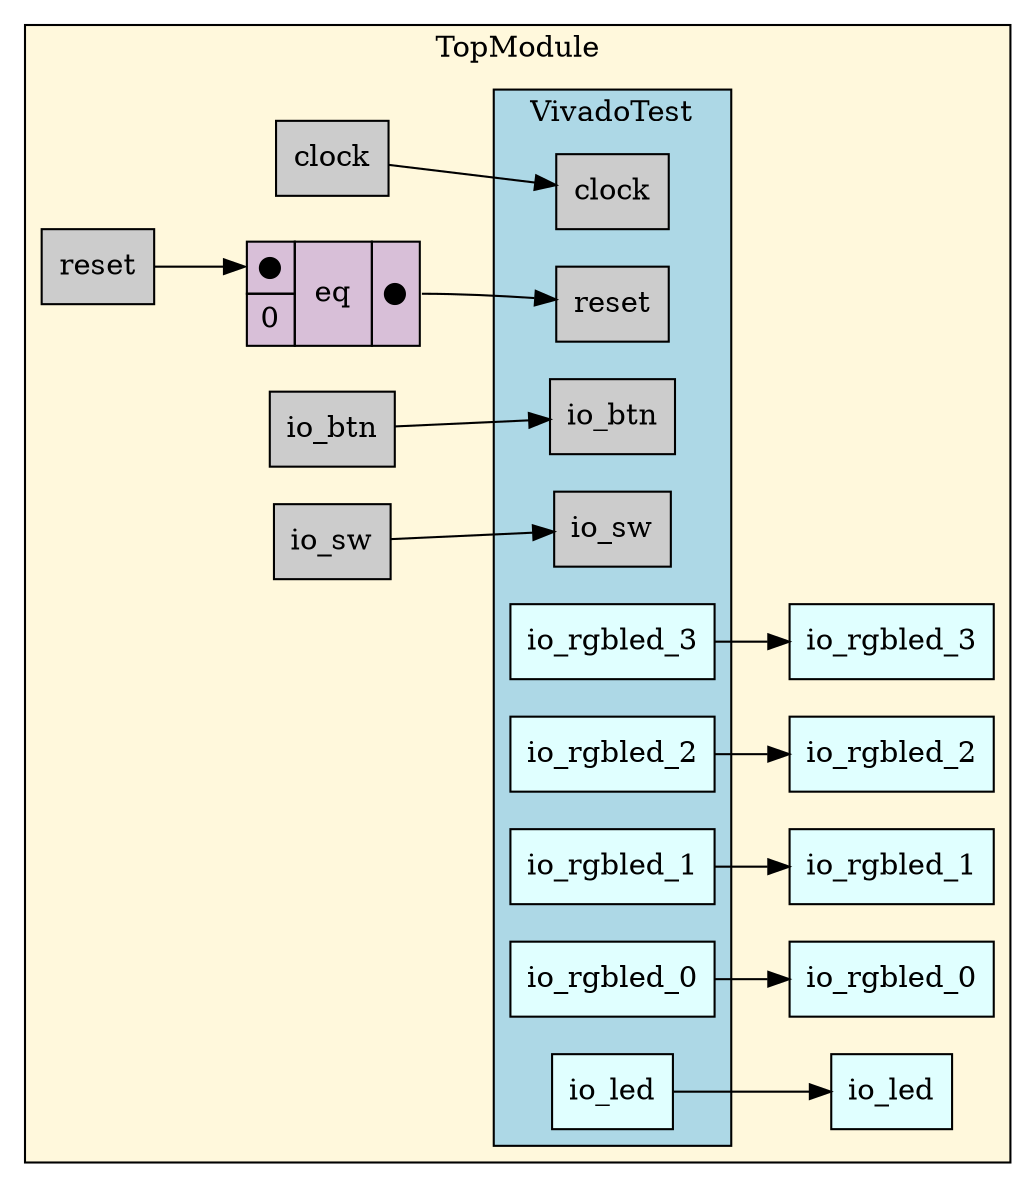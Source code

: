 digraph TopModule {
stylesheet = "styles.css"
rankdir="LR" 

subgraph cluster_TopModule {
  label="TopModule"
  URL=""
  bgcolor="#FFF8DC"
  cluster_TopModule_clock [shape = "rectangle" style="filled" fillcolor="#CCCCCC" label="clock" rank="0"]
     
cluster_TopModule_reset [shape = "rectangle" style="filled" fillcolor="#CCCCCC" label="reset" rank="0"]
     
cluster_TopModule_io_btn [shape = "rectangle" style="filled" fillcolor="#CCCCCC" label="io_btn" rank="0"]
     
cluster_TopModule_io_sw [shape = "rectangle" style="filled" fillcolor="#CCCCCC" label="io_sw" rank="0"]
     
cluster_TopModule_io_led [shape = "rectangle" style="filled" fillcolor="#E0FFFF" label="io_led" rank="1000"]
     
cluster_TopModule_io_rgbled_0 [shape = "rectangle" style="filled" fillcolor="#E0FFFF" label="io_rgbled_0" rank="1000"]
     
cluster_TopModule_io_rgbled_1 [shape = "rectangle" style="filled" fillcolor="#E0FFFF" label="io_rgbled_1" rank="1000"]
     
cluster_TopModule_io_rgbled_2 [shape = "rectangle" style="filled" fillcolor="#E0FFFF" label="io_rgbled_2" rank="1000"]
     
cluster_TopModule_io_rgbled_3 [shape = "rectangle" style="filled" fillcolor="#E0FFFF" label="io_rgbled_3" rank="1000"]
     

subgraph cluster_TopModule_VivadoTest {
  label="VivadoTest"
  URL="VivadoTest.dot.svg"
  bgcolor="#ADD8E6"
  cluster_TopModule_VivadoTest_clock [shape = "rectangle" style="filled" fillcolor="#CCCCCC" label="clock" rank="0"]
     
cluster_TopModule_VivadoTest_reset [shape = "rectangle" style="filled" fillcolor="#CCCCCC" label="reset" rank="0"]
     
cluster_TopModule_VivadoTest_io_btn [shape = "rectangle" style="filled" fillcolor="#CCCCCC" label="io_btn" rank="0"]
     
cluster_TopModule_VivadoTest_io_sw [shape = "rectangle" style="filled" fillcolor="#CCCCCC" label="io_sw" rank="0"]
     
cluster_TopModule_VivadoTest_io_led [shape = "rectangle" style="filled" fillcolor="#E0FFFF" label="io_led" rank="1000"]
     
cluster_TopModule_VivadoTest_io_rgbled_0 [shape = "rectangle" style="filled" fillcolor="#E0FFFF" label="io_rgbled_0" rank="1000"]
     
cluster_TopModule_VivadoTest_io_rgbled_1 [shape = "rectangle" style="filled" fillcolor="#E0FFFF" label="io_rgbled_1" rank="1000"]
     
cluster_TopModule_VivadoTest_io_rgbled_2 [shape = "rectangle" style="filled" fillcolor="#E0FFFF" label="io_rgbled_2" rank="1000"]
     
cluster_TopModule_VivadoTest_io_rgbled_3 [shape = "rectangle" style="filled" fillcolor="#E0FFFF" label="io_rgbled_3" rank="1000"]
     

  
  
  
}
     

op_eq_1 [shape = "plaintext" label=<
<TABLE BORDER="0" CELLBORDER="1" CELLSPACING="0" CELLPADDING="4" BGCOLOR="#D8BFD8">
  <TR>
    <TD PORT="in1">&#x25cf;</TD>
    <TD ROWSPAN="2" > eq </TD>
    <TD ROWSPAN="2" PORT="out">&#x25cf;</TD>
  </TR>
  <TR>
    <TD PORT="in2">0</TD>
  </TR>
</TABLE>>];
       

  cluster_TopModule_VivadoTest_io_rgbled_2 -> cluster_TopModule_io_rgbled_2
  cluster_TopModule_io_sw -> cluster_TopModule_VivadoTest_io_sw
  cluster_TopModule_reset -> op_eq_1:in1
  cluster_TopModule_VivadoTest_io_rgbled_1 -> cluster_TopModule_io_rgbled_1
  cluster_TopModule_io_btn -> cluster_TopModule_VivadoTest_io_btn
  cluster_TopModule_clock -> cluster_TopModule_VivadoTest_clock
  cluster_TopModule_VivadoTest_io_led -> cluster_TopModule_io_led
  cluster_TopModule_VivadoTest_io_rgbled_0 -> cluster_TopModule_io_rgbled_0
  cluster_TopModule_VivadoTest_io_rgbled_3 -> cluster_TopModule_io_rgbled_3
  op_eq_1:out -> cluster_TopModule_VivadoTest_reset
  
  
}
     
}

